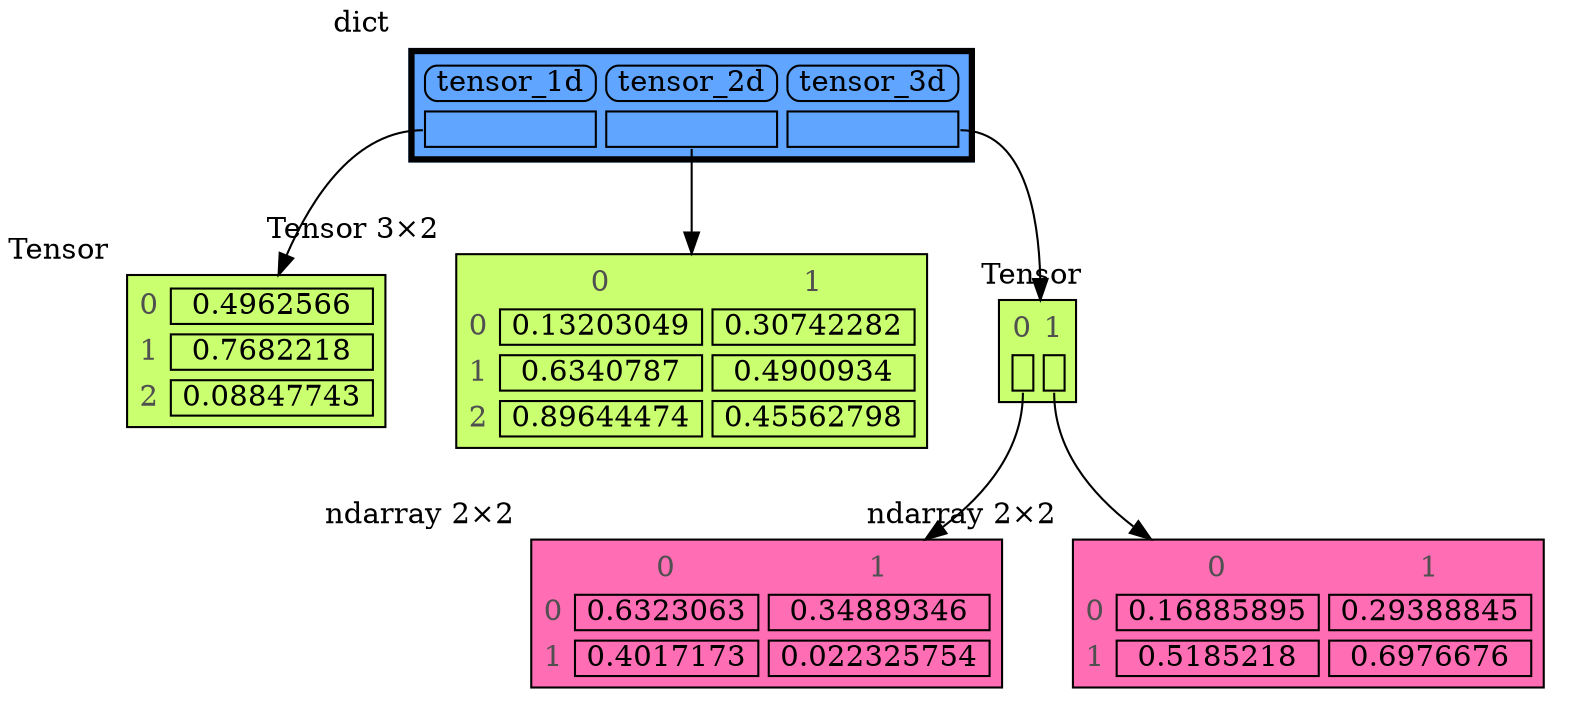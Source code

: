 digraph memory_graph {
	node [shape=plaintext]
	node137836528467424 [label=<
<TABLE BORDER="1" CELLBORDER="1" CELLSPACING="5" CELLPADDING="0" BGCOLOR="darkolivegreen1" PORT="table">
    <TR><TD BORDER="0"><font color="#505050">0</font></TD><TD BORDER="1"> 0.4962566 </TD></TR>
    <TR><TD BORDER="0"><font color="#505050">1</font></TD><TD BORDER="1"> 0.7682218 </TD></TR>
    <TR><TD BORDER="0"><font color="#505050">2</font></TD><TD BORDER="1"> 0.08847743 </TD></TR>
</TABLE>
> xlabel=Tensor]
	node137832933431072 [label=<
<TABLE BORDER="1" CELLBORDER="1" CELLSPACING="5" CELLPADDING="0" BGCOLOR="darkolivegreen1" PORT="table">
    <TR><TD BORDER="0">  </TD><TD BORDER="0"><font color="#505050">0</font></TD><TD BORDER="0"><font color="#505050">1</font></TD></TR>
    <TR><TD BORDER="0"><font color="#505050">0</font></TD><TD BORDER="1"> 0.13203049 </TD><TD BORDER="1"> 0.30742282 </TD></TR>
    <TR><TD BORDER="0"><font color="#505050">1</font></TD><TD BORDER="1"> 0.6340787 </TD><TD BORDER="1"> 0.4900934 </TD></TR>
    <TR><TD BORDER="0"><font color="#505050">2</font></TD><TD BORDER="1"> 0.89644474 </TD><TD BORDER="1"> 0.45562798 </TD></TR>
</TABLE>
> xlabel="Tensor 3⨯2"]
	node137832940016848 [label=<
<TABLE BORDER="1" CELLBORDER="1" CELLSPACING="5" CELLPADDING="0" BGCOLOR="hotpink1" PORT="table">
    <TR><TD BORDER="0">  </TD><TD BORDER="0"><font color="#505050">0</font></TD><TD BORDER="0"><font color="#505050">1</font></TD></TR>
    <TR><TD BORDER="0"><font color="#505050">0</font></TD><TD BORDER="1"> 0.6323063 </TD><TD BORDER="1"> 0.34889346 </TD></TR>
    <TR><TD BORDER="0"><font color="#505050">1</font></TD><TD BORDER="1"> 0.4017173 </TD><TD BORDER="1"> 0.022325754 </TD></TR>
</TABLE>
> xlabel="ndarray 2⨯2"]
	node137832933651248 [label=<
<TABLE BORDER="1" CELLBORDER="1" CELLSPACING="5" CELLPADDING="0" BGCOLOR="hotpink1" PORT="table">
    <TR><TD BORDER="0">  </TD><TD BORDER="0"><font color="#505050">0</font></TD><TD BORDER="0"><font color="#505050">1</font></TD></TR>
    <TR><TD BORDER="0"><font color="#505050">0</font></TD><TD BORDER="1"> 0.16885895 </TD><TD BORDER="1"> 0.29388845 </TD></TR>
    <TR><TD BORDER="0"><font color="#505050">1</font></TD><TD BORDER="1"> 0.5185218 </TD><TD BORDER="1"> 0.6976676 </TD></TR>
</TABLE>
> xlabel="ndarray 2⨯2"]
	node137832931971056 [label=<
<TABLE BORDER="1" CELLBORDER="1" CELLSPACING="5" CELLPADDING="0" BGCOLOR="darkolivegreen1" PORT="table">
    <TR><TD BORDER="0"><font color="#505050">0</font></TD><TD BORDER="0"><font color="#505050">1</font></TD></TR>
    <TR><TD BORDER="1" PORT="ref0"> </TD><TD BORDER="1" PORT="ref1"> </TD></TR>
</TABLE>
> xlabel=Tensor]
	node137832931971056:ref0 -> node137832940016848:table [style=solid]
	node137832931971056:ref1 -> node137832933651248:table [style=solid]
	node137836532828032 [label=<
<TABLE BORDER="3" CELLBORDER="1" CELLSPACING="5" CELLPADDING="0" BGCOLOR="#60a5ff" PORT="table">
    <TR><TD BORDER="1" STYLE="ROUNDED"> tensor_1d </TD><TD BORDER="1" STYLE="ROUNDED"> tensor_2d </TD><TD BORDER="1" STYLE="ROUNDED"> tensor_3d </TD></TR>
    <TR><TD BORDER="1" PORT="ref0"> </TD><TD BORDER="1" PORT="ref1"> </TD><TD BORDER="1" PORT="ref2"> </TD></TR>
</TABLE>
> xlabel=dict]
	node137836532828032:ref0 -> node137836528467424:table [style=solid]
	node137836532828032:ref1 -> node137832933431072:table [style=solid]
	node137836532828032:ref2 -> node137832931971056:table [style=solid]
subgraph { rank=same; node137836528467424 -> node137832933431072 -> node137832931971056[weight=10, style=invis]; }
subgraph { rank=same; node137832940016848 -> node137832933651248[weight=10, style=invis]; }
}
